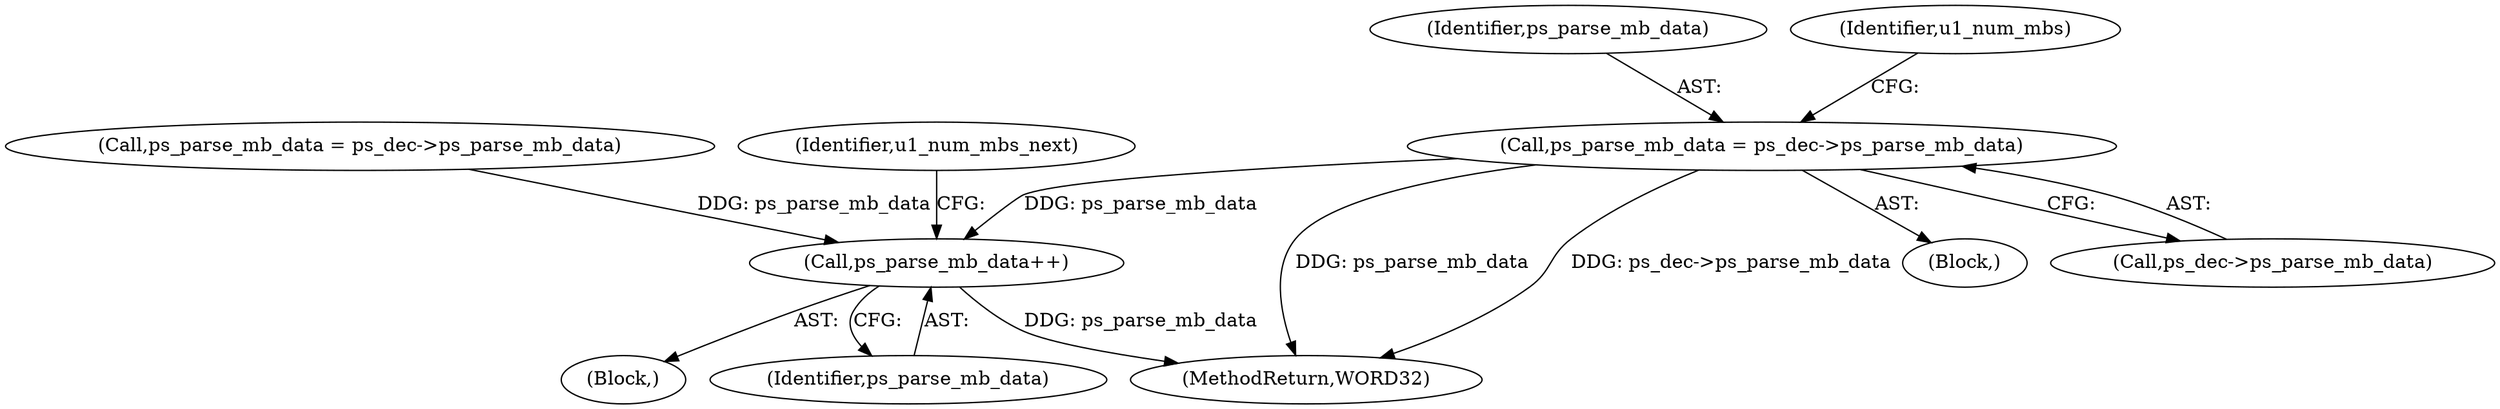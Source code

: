 digraph "0_Android_0b23c81c3dd9ec38f7e6806a3955fed1925541a0_1@pointer" {
"1001037" [label="(Call,ps_parse_mb_data = ps_dec->ps_parse_mb_data)"];
"1001235" [label="(Call,ps_parse_mb_data++)"];
"1001038" [label="(Identifier,ps_parse_mb_data)"];
"1001422" [label="(MethodReturn,WORD32)"];
"1001068" [label="(Block,)"];
"1001292" [label="(Call,ps_parse_mb_data = ps_dec->ps_parse_mb_data)"];
"1000138" [label="(Block,)"];
"1001236" [label="(Identifier,ps_parse_mb_data)"];
"1001235" [label="(Call,ps_parse_mb_data++)"];
"1001238" [label="(Identifier,u1_num_mbs_next)"];
"1001043" [label="(Identifier,u1_num_mbs)"];
"1001037" [label="(Call,ps_parse_mb_data = ps_dec->ps_parse_mb_data)"];
"1001039" [label="(Call,ps_dec->ps_parse_mb_data)"];
"1001037" -> "1000138"  [label="AST: "];
"1001037" -> "1001039"  [label="CFG: "];
"1001038" -> "1001037"  [label="AST: "];
"1001039" -> "1001037"  [label="AST: "];
"1001043" -> "1001037"  [label="CFG: "];
"1001037" -> "1001422"  [label="DDG: ps_parse_mb_data"];
"1001037" -> "1001422"  [label="DDG: ps_dec->ps_parse_mb_data"];
"1001037" -> "1001235"  [label="DDG: ps_parse_mb_data"];
"1001235" -> "1001068"  [label="AST: "];
"1001235" -> "1001236"  [label="CFG: "];
"1001236" -> "1001235"  [label="AST: "];
"1001238" -> "1001235"  [label="CFG: "];
"1001235" -> "1001422"  [label="DDG: ps_parse_mb_data"];
"1001292" -> "1001235"  [label="DDG: ps_parse_mb_data"];
}
